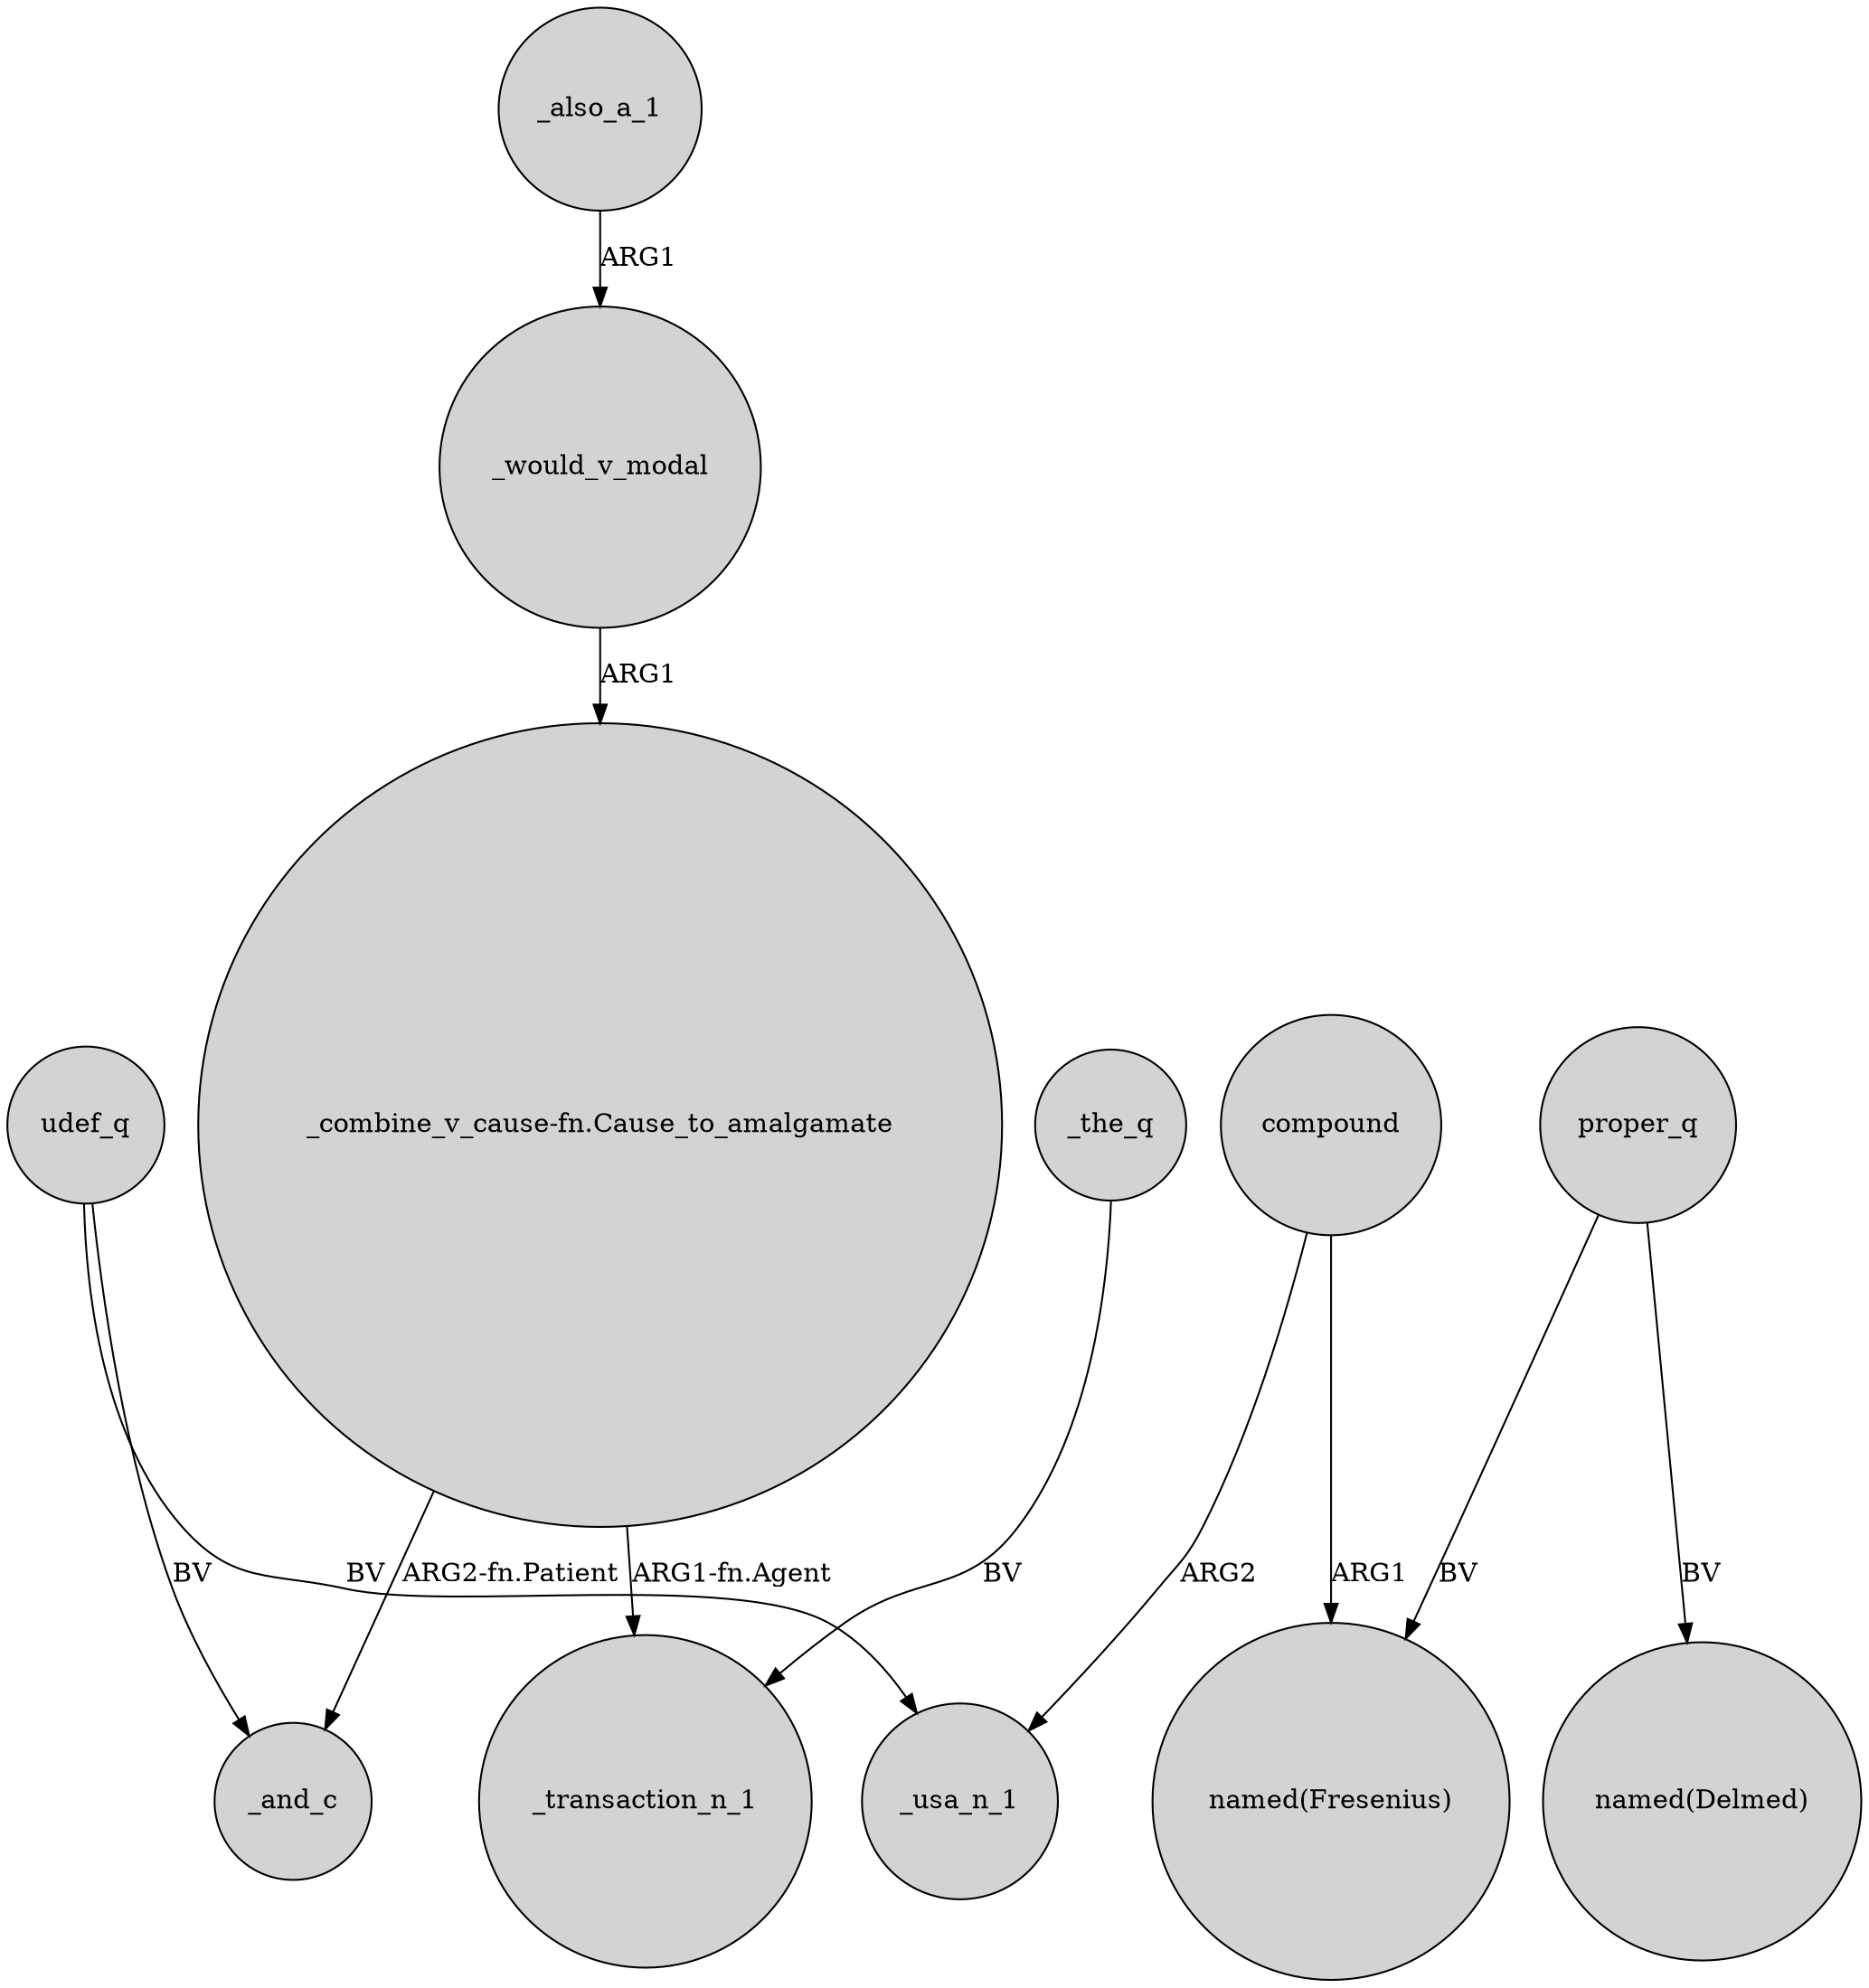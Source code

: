 digraph {
	node [shape=circle style=filled]
	"_combine_v_cause-fn.Cause_to_amalgamate" -> _and_c [label="ARG2-fn.Patient"]
	_also_a_1 -> _would_v_modal [label=ARG1]
	"_combine_v_cause-fn.Cause_to_amalgamate" -> _transaction_n_1 [label="ARG1-fn.Agent"]
	_would_v_modal -> "_combine_v_cause-fn.Cause_to_amalgamate" [label=ARG1]
	udef_q -> _usa_n_1 [label=BV]
	_the_q -> _transaction_n_1 [label=BV]
	udef_q -> _and_c [label=BV]
	proper_q -> "named(Fresenius)" [label=BV]
	compound -> _usa_n_1 [label=ARG2]
	proper_q -> "named(Delmed)" [label=BV]
	compound -> "named(Fresenius)" [label=ARG1]
}
